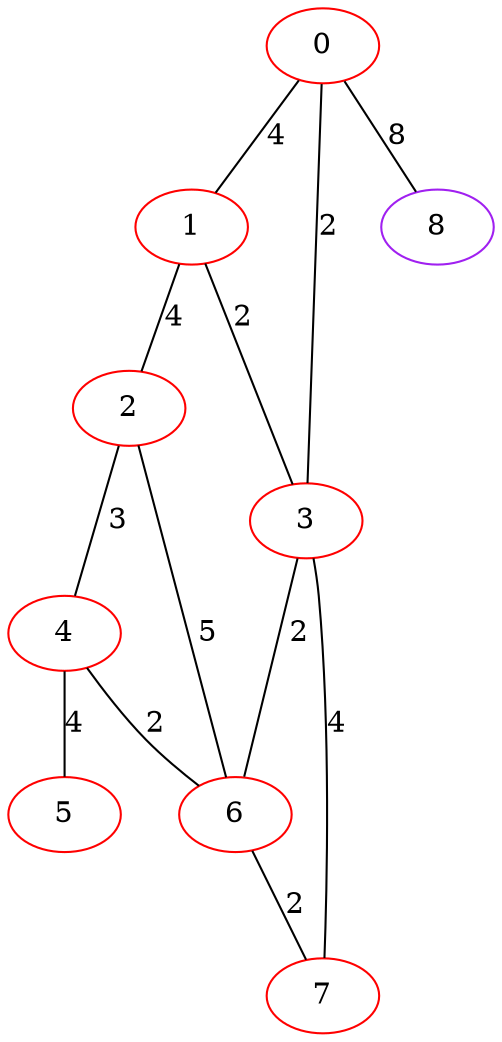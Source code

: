 graph "" {
0 [color=red, weight=1];
1 [color=red, weight=1];
2 [color=red, weight=1];
3 [color=red, weight=1];
4 [color=red, weight=1];
5 [color=red, weight=1];
6 [color=red, weight=1];
7 [color=red, weight=1];
8 [color=purple, weight=4];
0 -- 8  [key=0, label=8];
0 -- 1  [key=0, label=4];
0 -- 3  [key=0, label=2];
1 -- 2  [key=0, label=4];
1 -- 3  [key=0, label=2];
2 -- 4  [key=0, label=3];
2 -- 6  [key=0, label=5];
3 -- 6  [key=0, label=2];
3 -- 7  [key=0, label=4];
4 -- 5  [key=0, label=4];
4 -- 6  [key=0, label=2];
6 -- 7  [key=0, label=2];
}
